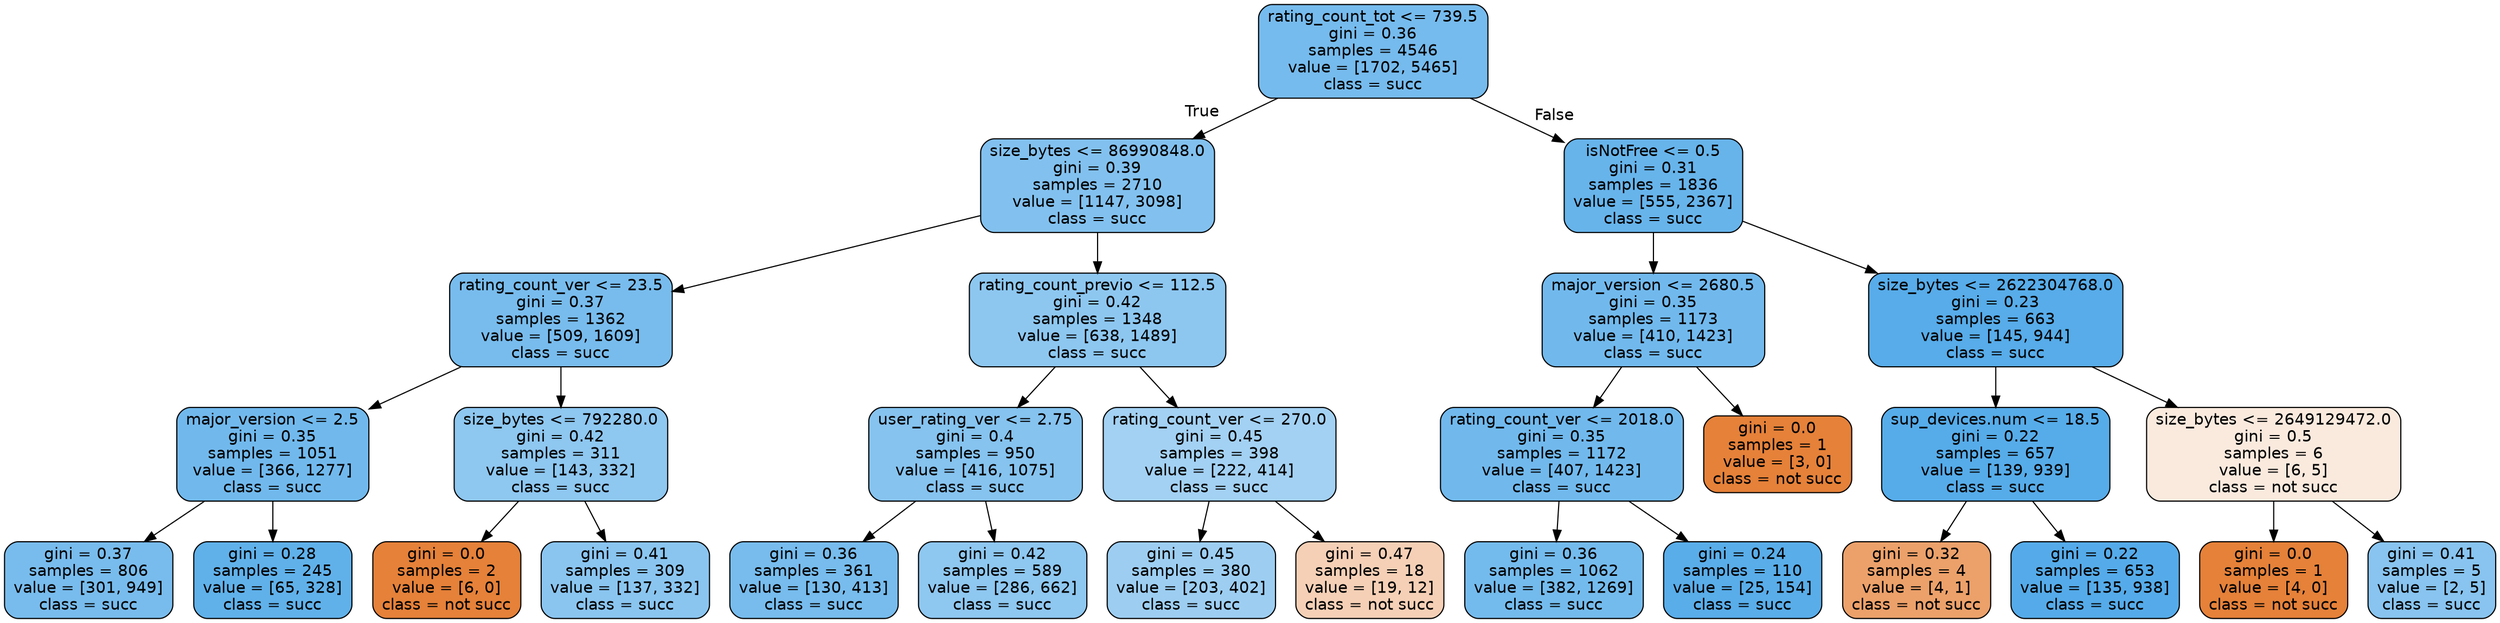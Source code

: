 digraph Tree {
node [shape=box, style="filled, rounded", color="black", fontname=helvetica] ;
edge [fontname=helvetica] ;
0 [label="rating_count_tot <= 739.5\ngini = 0.36\nsamples = 4546\nvalue = [1702, 5465]\nclass = succ", fillcolor="#399de5b0"] ;
1 [label="size_bytes <= 86990848.0\ngini = 0.39\nsamples = 2710\nvalue = [1147, 3098]\nclass = succ", fillcolor="#399de5a1"] ;
0 -> 1 [labeldistance=2.5, labelangle=45, headlabel="True"] ;
2 [label="rating_count_ver <= 23.5\ngini = 0.37\nsamples = 1362\nvalue = [509, 1609]\nclass = succ", fillcolor="#399de5ae"] ;
1 -> 2 ;
3 [label="major_version <= 2.5\ngini = 0.35\nsamples = 1051\nvalue = [366, 1277]\nclass = succ", fillcolor="#399de5b6"] ;
2 -> 3 ;
4 [label="gini = 0.37\nsamples = 806\nvalue = [301, 949]\nclass = succ", fillcolor="#399de5ae"] ;
3 -> 4 ;
5 [label="gini = 0.28\nsamples = 245\nvalue = [65, 328]\nclass = succ", fillcolor="#399de5cc"] ;
3 -> 5 ;
6 [label="size_bytes <= 792280.0\ngini = 0.42\nsamples = 311\nvalue = [143, 332]\nclass = succ", fillcolor="#399de591"] ;
2 -> 6 ;
7 [label="gini = 0.0\nsamples = 2\nvalue = [6, 0]\nclass = not succ", fillcolor="#e58139ff"] ;
6 -> 7 ;
8 [label="gini = 0.41\nsamples = 309\nvalue = [137, 332]\nclass = succ", fillcolor="#399de596"] ;
6 -> 8 ;
9 [label="rating_count_previo <= 112.5\ngini = 0.42\nsamples = 1348\nvalue = [638, 1489]\nclass = succ", fillcolor="#399de592"] ;
1 -> 9 ;
10 [label="user_rating_ver <= 2.75\ngini = 0.4\nsamples = 950\nvalue = [416, 1075]\nclass = succ", fillcolor="#399de59c"] ;
9 -> 10 ;
11 [label="gini = 0.36\nsamples = 361\nvalue = [130, 413]\nclass = succ", fillcolor="#399de5af"] ;
10 -> 11 ;
12 [label="gini = 0.42\nsamples = 589\nvalue = [286, 662]\nclass = succ", fillcolor="#399de591"] ;
10 -> 12 ;
13 [label="rating_count_ver <= 270.0\ngini = 0.45\nsamples = 398\nvalue = [222, 414]\nclass = succ", fillcolor="#399de576"] ;
9 -> 13 ;
14 [label="gini = 0.45\nsamples = 380\nvalue = [203, 402]\nclass = succ", fillcolor="#399de57e"] ;
13 -> 14 ;
15 [label="gini = 0.47\nsamples = 18\nvalue = [19, 12]\nclass = not succ", fillcolor="#e581395e"] ;
13 -> 15 ;
16 [label="isNotFree <= 0.5\ngini = 0.31\nsamples = 1836\nvalue = [555, 2367]\nclass = succ", fillcolor="#399de5c3"] ;
0 -> 16 [labeldistance=2.5, labelangle=-45, headlabel="False"] ;
17 [label="major_version <= 2680.5\ngini = 0.35\nsamples = 1173\nvalue = [410, 1423]\nclass = succ", fillcolor="#399de5b6"] ;
16 -> 17 ;
18 [label="rating_count_ver <= 2018.0\ngini = 0.35\nsamples = 1172\nvalue = [407, 1423]\nclass = succ", fillcolor="#399de5b6"] ;
17 -> 18 ;
19 [label="gini = 0.36\nsamples = 1062\nvalue = [382, 1269]\nclass = succ", fillcolor="#399de5b2"] ;
18 -> 19 ;
20 [label="gini = 0.24\nsamples = 110\nvalue = [25, 154]\nclass = succ", fillcolor="#399de5d6"] ;
18 -> 20 ;
21 [label="gini = 0.0\nsamples = 1\nvalue = [3, 0]\nclass = not succ", fillcolor="#e58139ff"] ;
17 -> 21 ;
22 [label="size_bytes <= 2622304768.0\ngini = 0.23\nsamples = 663\nvalue = [145, 944]\nclass = succ", fillcolor="#399de5d8"] ;
16 -> 22 ;
23 [label="sup_devices.num <= 18.5\ngini = 0.22\nsamples = 657\nvalue = [139, 939]\nclass = succ", fillcolor="#399de5d9"] ;
22 -> 23 ;
24 [label="gini = 0.32\nsamples = 4\nvalue = [4, 1]\nclass = not succ", fillcolor="#e58139bf"] ;
23 -> 24 ;
25 [label="gini = 0.22\nsamples = 653\nvalue = [135, 938]\nclass = succ", fillcolor="#399de5da"] ;
23 -> 25 ;
26 [label="size_bytes <= 2649129472.0\ngini = 0.5\nsamples = 6\nvalue = [6, 5]\nclass = not succ", fillcolor="#e581392a"] ;
22 -> 26 ;
27 [label="gini = 0.0\nsamples = 1\nvalue = [4, 0]\nclass = not succ", fillcolor="#e58139ff"] ;
26 -> 27 ;
28 [label="gini = 0.41\nsamples = 5\nvalue = [2, 5]\nclass = succ", fillcolor="#399de599"] ;
26 -> 28 ;
}